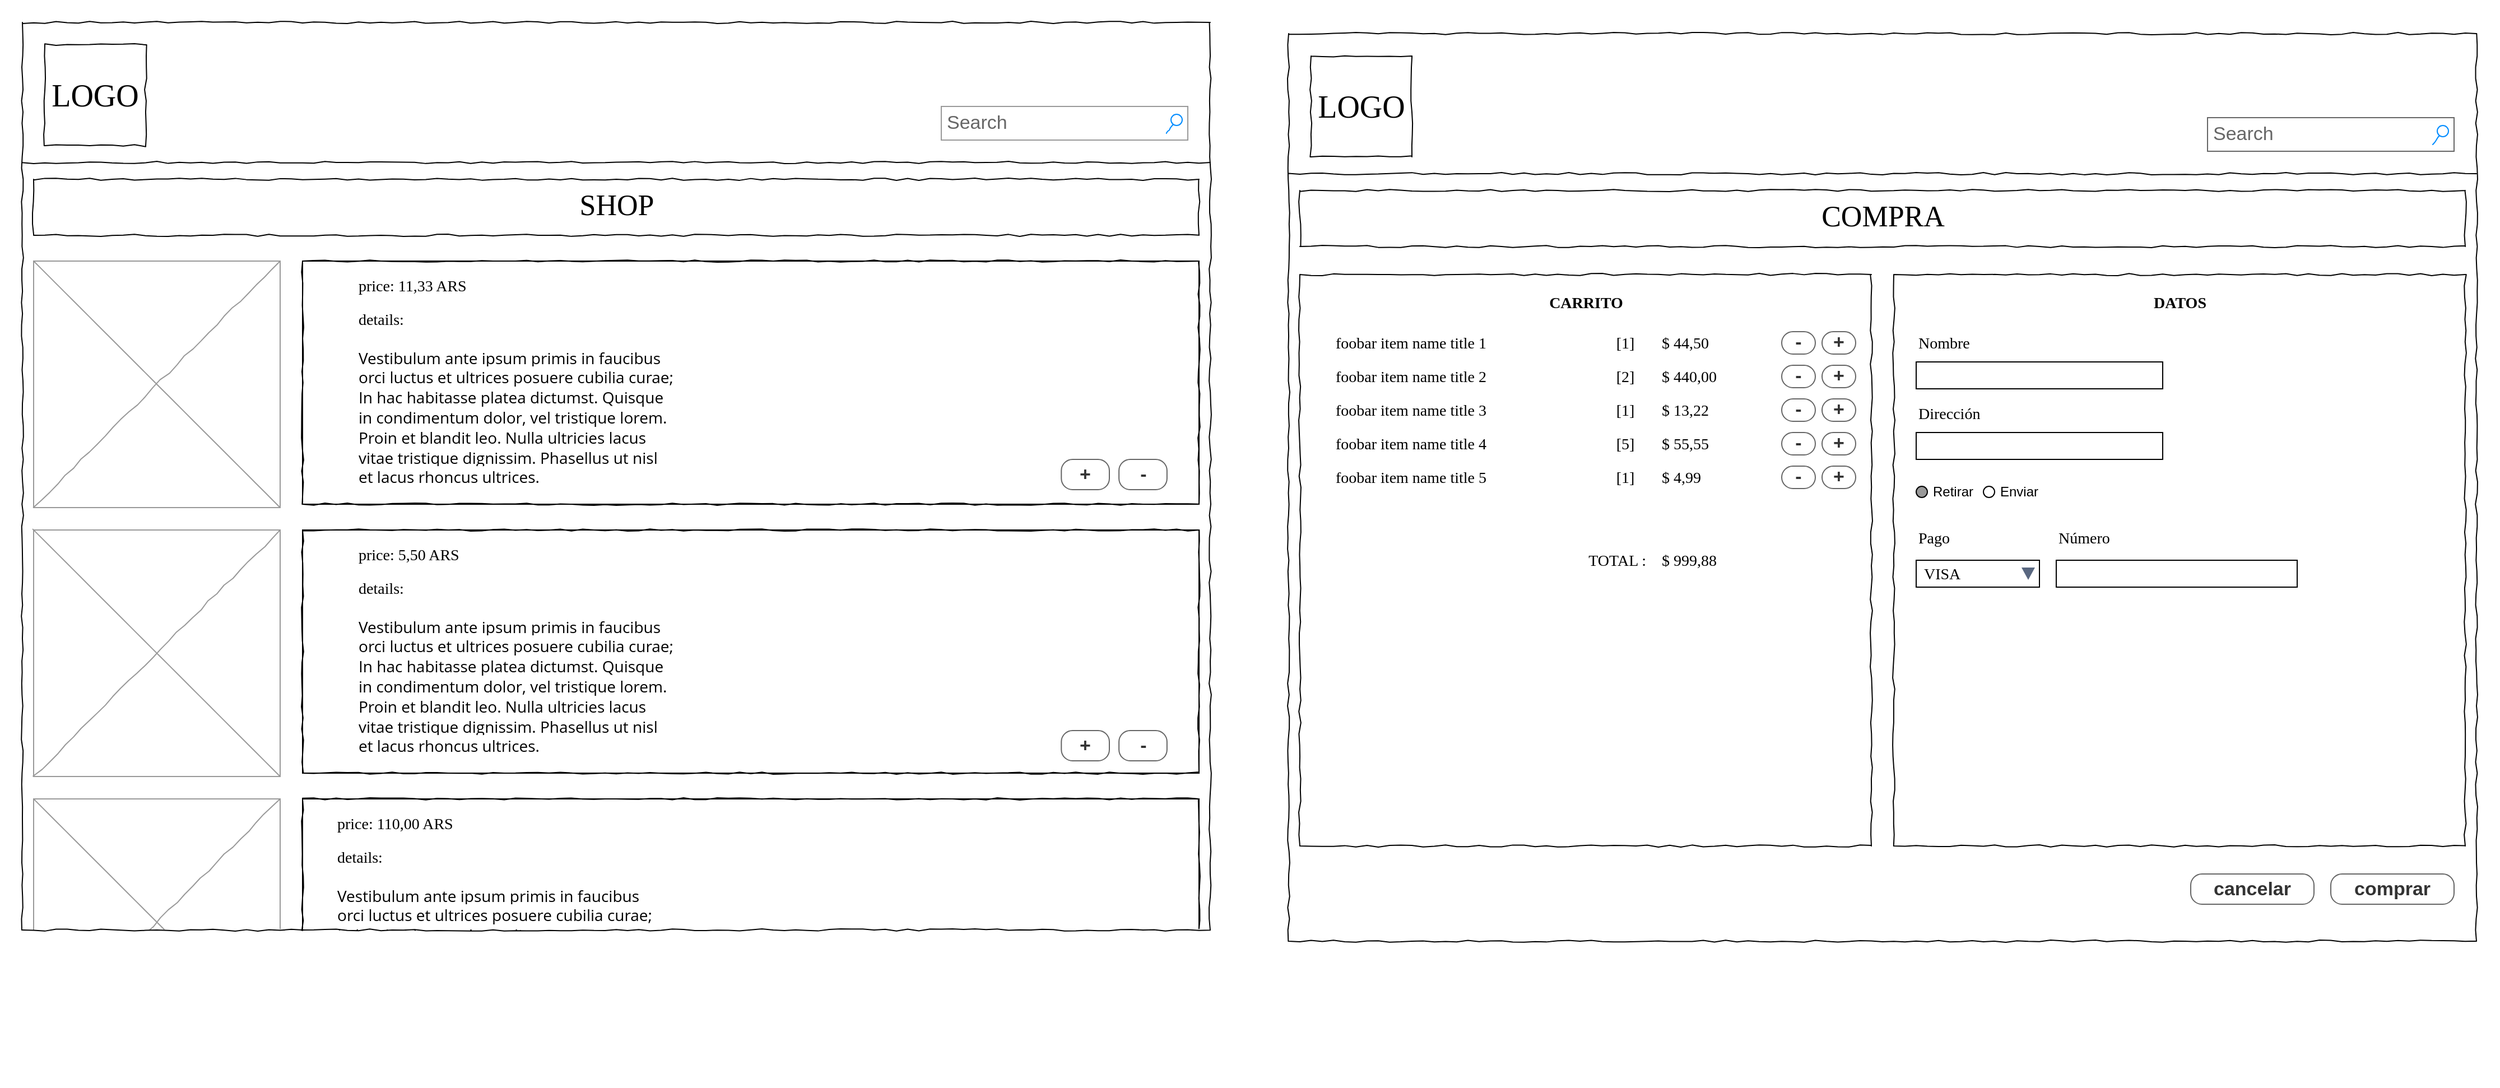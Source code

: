 <mxfile version="13.10.0" type="embed">
    <diagram name="Page-1" id="03018318-947c-dd8e-b7a3-06fadd420f32">
        <mxGraphModel dx="823" dy="1424" grid="1" gridSize="10" guides="1" tooltips="1" connect="1" arrows="1" fold="1" page="1" pageScale="1" pageWidth="1100" pageHeight="850" background="#ffffff" math="0" shadow="0">
            <root>
                <mxCell id="0"/>
                <mxCell id="1" parent="0"/>
                <mxCell id="sp7nal3SkYY4x4gw_N2M-1" value="" style="whiteSpace=wrap;html=1;rounded=0;shadow=0;labelBackgroundColor=none;strokeWidth=1;fontFamily=Verdana;fontSize=12;fontColor=#000000;align=center;comic=1;strokeColor=none;fillColor=#FFFFFF;" parent="1" vertex="1">
                    <mxGeometry x="1170" y="10" width="1100" height="830" as="geometry"/>
                </mxCell>
                <mxCell id="sp7nal3SkYY4x4gw_N2M-82" value="" style="whiteSpace=wrap;html=1;rounded=0;shadow=0;labelBackgroundColor=none;strokeWidth=1;fontFamily=Verdana;fontSize=12;fontColor=#000000;align=center;comic=1;strokeColor=none;fillColor=#FFFFFF;" parent="1" vertex="1">
                    <mxGeometry x="2300" y="20" width="1100" height="830" as="geometry"/>
                </mxCell>
                <mxCell id="sp7nal3SkYY4x4gw_N2M-123" value="" style="whiteSpace=wrap;html=1;rounded=0;shadow=0;labelBackgroundColor=none;strokeWidth=1;fontFamily=Verdana;fontSize=12;fontColor=#000000;align=center;comic=1;strokeColor=none;fillColor=#FFFFFF;" parent="1" vertex="1">
                    <mxGeometry x="2300" y="850" width="1100" height="130" as="geometry"/>
                </mxCell>
                <mxCell id="sp7nal3SkYY4x4gw_N2M-129" value="" style="whiteSpace=wrap;html=1;rounded=0;shadow=0;labelBackgroundColor=none;strokeColor=#000000;strokeWidth=1;fillColor=none;fontFamily=Verdana;fontSize=12;fontColor=#000000;align=center;comic=1;" parent="1" vertex="1">
                    <mxGeometry x="2320" y="40" width="1060" height="810" as="geometry"/>
                </mxCell>
                <mxCell id="sp7nal3SkYY4x4gw_N2M-2" value="LOGO" style="whiteSpace=wrap;html=1;rounded=0;shadow=0;labelBackgroundColor=none;strokeWidth=1;fontFamily=Verdana;fontSize=28;align=center;comic=1;fillColor=none;strokeColor=#000000;fontColor=#000000;" parent="1" vertex="1">
                    <mxGeometry x="1210" y="50" width="90" height="90" as="geometry"/>
                </mxCell>
                <mxCell id="sp7nal3SkYY4x4gw_N2M-133" value="" style="whiteSpace=wrap;html=1;rounded=0;shadow=0;labelBackgroundColor=none;strokeWidth=1;fillColor=none;fontFamily=Verdana;fontSize=12;align=center;comic=1;strokeColor=#000000;" parent="1" vertex="1">
                    <mxGeometry x="2860" y="255" width="510" height="510" as="geometry"/>
                </mxCell>
                <mxCell id="sp7nal3SkYY4x4gw_N2M-146" value="" style="group;strokeColor=#000000;container=0;" parent="1" vertex="1" connectable="0">
                    <mxGeometry x="2880" y="510" width="110" height="24" as="geometry"/>
                </mxCell>
                <mxCell id="sp7nal3SkYY4x4gw_N2M-132" value="" style="whiteSpace=wrap;html=1;rounded=0;shadow=0;labelBackgroundColor=none;strokeWidth=1;fillColor=none;fontFamily=Verdana;fontSize=12;align=center;comic=1;strokeColor=#000000;" parent="1" vertex="1">
                    <mxGeometry x="2330" y="255" width="510" height="510" as="geometry"/>
                </mxCell>
                <mxCell id="sp7nal3SkYY4x4gw_N2M-3" value="Search" style="strokeWidth=1;shadow=0;dashed=0;align=center;html=1;shape=mxgraph.mockup.forms.searchBox;strokeColor=#999999;mainText=;strokeColor2=#008cff;fontColor=#666666;fontSize=17;align=left;spacingLeft=3;rounded=0;labelBackgroundColor=none;comic=1;fillColor=none;" parent="1" vertex="1">
                    <mxGeometry x="2010" y="105" width="220" height="30" as="geometry"/>
                </mxCell>
                <mxCell id="sp7nal3SkYY4x4gw_N2M-5" value="" style="line;strokeWidth=1;html=1;rounded=0;shadow=0;labelBackgroundColor=none;fillColor=none;fontFamily=Verdana;fontSize=14;fontColor=#000000;align=center;comic=1;strokeColor=#000000;" parent="1" vertex="1">
                    <mxGeometry x="1190" y="150" width="1060" height="10" as="geometry"/>
                </mxCell>
                <mxCell id="sp7nal3SkYY4x4gw_N2M-6" value="" style="whiteSpace=wrap;html=1;rounded=0;shadow=0;labelBackgroundColor=none;strokeWidth=1;fillColor=none;fontFamily=Verdana;fontSize=12;align=center;comic=1;strokeColor=#000000;" parent="1" vertex="1">
                    <mxGeometry x="1200" y="170" width="1040" height="50" as="geometry"/>
                </mxCell>
                <mxCell id="sp7nal3SkYY4x4gw_N2M-7" value="SHOP" style="text;html=1;points=[];align=center;verticalAlign=middle;spacingTop=-4;fontSize=26;fontFamily=Verdana;fontStyle=0;fontColor=#000000;" parent="1" vertex="1">
                    <mxGeometry x="1590" y="170" width="260" height="50" as="geometry"/>
                </mxCell>
                <mxCell id="sp7nal3SkYY4x4gw_N2M-8" value="" style="verticalLabelPosition=bottom;shadow=0;dashed=0;align=center;html=1;verticalAlign=top;strokeWidth=1;shape=mxgraph.mockup.graphics.simpleIcon;strokeColor=#999999;rounded=0;labelBackgroundColor=none;fontFamily=Verdana;fontSize=14;fontColor=#000000;comic=1;fillColor=#FFFFFF;" parent="1" vertex="1">
                    <mxGeometry x="1200" y="243" width="220" height="220" as="geometry"/>
                </mxCell>
                <mxCell id="sp7nal3SkYY4x4gw_N2M-29" value="" style="group;strokeColor=#000000;" parent="1" vertex="1" connectable="0">
                    <mxGeometry x="1440" y="243" width="800" height="217" as="geometry"/>
                </mxCell>
                <mxCell id="sp7nal3SkYY4x4gw_N2M-30" value="" style="whiteSpace=wrap;html=1;rounded=0;shadow=0;labelBackgroundColor=none;strokeWidth=1;fillColor=none;fontFamily=Verdana;fontSize=12;align=center;comic=1;" parent="sp7nal3SkYY4x4gw_N2M-29" vertex="1">
                    <mxGeometry width="800" height="217" as="geometry"/>
                </mxCell>
                <mxCell id="sp7nal3SkYY4x4gw_N2M-31" value="price: 11,33 ARS" style="text;html=1;points=[];align=left;verticalAlign=top;spacingTop=-4;fontSize=14;fontFamily=Verdana;fontColor=#000000;" parent="sp7nal3SkYY4x4gw_N2M-29" vertex="1">
                    <mxGeometry x="48.485" y="12" width="703.03" height="20" as="geometry"/>
                </mxCell>
                <mxCell id="sp7nal3SkYY4x4gw_N2M-32" value="details:&lt;br&gt;&lt;br&gt;&lt;span style=&quot;font-family: &amp;quot;open sans&amp;quot; , &amp;quot;arial&amp;quot; , sans-serif ; text-align: justify ; background-color: rgb(255 , 255 , 255)&quot;&gt;Vestibulum ante ipsum primis in faucibus &lt;br&gt;orci luctus et ultrices posuere cubilia curae; &lt;br&gt;In hac habitasse platea dictumst. Quisque &lt;br&gt;in condimentum dolor, vel tristique lorem. &lt;br&gt;Proin et blandit leo. Nulla ultricies lacus &lt;br&gt;vitae tristique dignissim. Phasellus ut nisl &lt;br&gt;et lacus rhoncus ultrices.&amp;nbsp;&lt;/span&gt;" style="text;html=1;points=[];align=left;verticalAlign=top;spacingTop=-4;fontSize=14;fontFamily=Verdana;fontColor=#000000;" parent="sp7nal3SkYY4x4gw_N2M-29" vertex="1">
                    <mxGeometry x="48.486" y="42" width="614.286" height="155" as="geometry"/>
                </mxCell>
                <mxCell id="sp7nal3SkYY4x4gw_N2M-58" value="+" style="strokeWidth=1;shadow=0;dashed=0;align=center;html=1;shape=mxgraph.mockup.buttons.button;strokeColor=#666666;mainText=;buttonStyle=round;fontSize=17;fontStyle=1;whiteSpace=wrap;fillColor=#FFFFFF;fontColor=#333333;" parent="sp7nal3SkYY4x4gw_N2M-29" vertex="1">
                    <mxGeometry x="677.143" y="177" width="42.857" height="27" as="geometry"/>
                </mxCell>
                <mxCell id="sp7nal3SkYY4x4gw_N2M-70" value="-" style="strokeWidth=1;shadow=0;dashed=0;align=center;html=1;shape=mxgraph.mockup.buttons.button;strokeColor=#666666;mainText=;buttonStyle=round;fontSize=17;fontStyle=1;whiteSpace=wrap;fillColor=#FFFFFF;fontColor=#333333;" parent="sp7nal3SkYY4x4gw_N2M-29" vertex="1">
                    <mxGeometry x="728.571" y="177" width="42.857" height="27" as="geometry"/>
                </mxCell>
                <mxCell id="sp7nal3SkYY4x4gw_N2M-33" value="" style="verticalLabelPosition=bottom;shadow=0;dashed=0;align=center;html=1;verticalAlign=top;strokeWidth=1;shape=mxgraph.mockup.graphics.simpleIcon;strokeColor=#999999;rounded=0;labelBackgroundColor=none;fontFamily=Verdana;fontSize=14;fontColor=#000000;comic=1;fillColor=#FFFFFF;" parent="1" vertex="1">
                    <mxGeometry x="1200" y="483" width="220" height="220" as="geometry"/>
                </mxCell>
                <mxCell id="sp7nal3SkYY4x4gw_N2M-39" value="" style="group;strokeColor=#000000;" parent="1" vertex="1" connectable="0">
                    <mxGeometry x="1440" y="483" width="800" height="217" as="geometry"/>
                </mxCell>
                <mxCell id="sp7nal3SkYY4x4gw_N2M-40" value="" style="whiteSpace=wrap;html=1;rounded=0;shadow=0;labelBackgroundColor=none;strokeWidth=1;fillColor=none;fontFamily=Verdana;fontSize=12;align=center;comic=1;" parent="sp7nal3SkYY4x4gw_N2M-39" vertex="1">
                    <mxGeometry width="800" height="217" as="geometry"/>
                </mxCell>
                <mxCell id="sp7nal3SkYY4x4gw_N2M-41" value="price: 5,50 ARS" style="text;html=1;points=[];align=left;verticalAlign=top;spacingTop=-4;fontSize=14;fontFamily=Verdana;fontColor=#000000;" parent="sp7nal3SkYY4x4gw_N2M-39" vertex="1">
                    <mxGeometry x="48.485" y="12" width="703.03" height="20" as="geometry"/>
                </mxCell>
                <mxCell id="sp7nal3SkYY4x4gw_N2M-42" value="details:&lt;br&gt;&lt;br&gt;&lt;span style=&quot;font-family: &amp;quot;open sans&amp;quot; , &amp;quot;arial&amp;quot; , sans-serif ; text-align: justify ; background-color: rgb(255 , 255 , 255)&quot;&gt;Vestibulum ante ipsum primis in faucibus &lt;br&gt;orci luctus et ultrices posuere cubilia curae; &lt;br&gt;In hac habitasse platea dictumst. Quisque &lt;br&gt;in condimentum dolor, vel tristique lorem. &lt;br&gt;Proin et blandit leo. Nulla ultricies lacus &lt;br&gt;vitae tristique dignissim. Phasellus ut nisl &lt;br&gt;et lacus rhoncus ultrices.&amp;nbsp;&lt;/span&gt;" style="text;html=1;points=[];align=left;verticalAlign=top;spacingTop=-4;fontSize=14;fontFamily=Verdana;fontColor=#000000;" parent="sp7nal3SkYY4x4gw_N2M-39" vertex="1">
                    <mxGeometry x="48.485" y="42" width="614.286" height="155" as="geometry"/>
                </mxCell>
                <mxCell id="sp7nal3SkYY4x4gw_N2M-71" value="+" style="strokeWidth=1;shadow=0;dashed=0;align=center;html=1;shape=mxgraph.mockup.buttons.button;strokeColor=#666666;mainText=;buttonStyle=round;fontSize=17;fontStyle=1;whiteSpace=wrap;fillColor=#FFFFFF;fontColor=#333333;" parent="sp7nal3SkYY4x4gw_N2M-39" vertex="1">
                    <mxGeometry x="677.143" y="179" width="42.857" height="27" as="geometry"/>
                </mxCell>
                <mxCell id="sp7nal3SkYY4x4gw_N2M-72" value="-" style="strokeWidth=1;shadow=0;dashed=0;align=center;html=1;shape=mxgraph.mockup.buttons.button;strokeColor=#666666;mainText=;buttonStyle=round;fontSize=17;fontStyle=1;whiteSpace=wrap;fillColor=#FFFFFF;fontColor=#333333;" parent="sp7nal3SkYY4x4gw_N2M-39" vertex="1">
                    <mxGeometry x="728.571" y="179" width="42.857" height="27" as="geometry"/>
                </mxCell>
                <mxCell id="sp7nal3SkYY4x4gw_N2M-43" value="" style="verticalLabelPosition=bottom;shadow=0;dashed=0;align=center;html=1;verticalAlign=top;strokeWidth=1;shape=mxgraph.mockup.graphics.simpleIcon;strokeColor=#999999;rounded=0;labelBackgroundColor=none;fontFamily=Verdana;fontSize=14;fontColor=#000000;comic=1;fillColor=#FFFFFF;" parent="1" vertex="1">
                    <mxGeometry x="1200" y="723" width="220" height="220" as="geometry"/>
                </mxCell>
                <mxCell id="sp7nal3SkYY4x4gw_N2M-84" value="LOGO" style="whiteSpace=wrap;html=1;rounded=0;shadow=0;labelBackgroundColor=none;strokeWidth=1;fontFamily=Verdana;fontSize=28;align=center;comic=1;fillColor=none;strokeColor=#000000;fontColor=#000000;" parent="1" vertex="1">
                    <mxGeometry x="2340" y="60" width="90" height="90" as="geometry"/>
                </mxCell>
                <mxCell id="sp7nal3SkYY4x4gw_N2M-85" value="Search" style="strokeWidth=1;shadow=0;dashed=0;align=center;html=1;shape=mxgraph.mockup.forms.searchBox;mainText=;strokeColor2=#008cff;fontSize=17;align=left;spacingLeft=3;rounded=0;labelBackgroundColor=none;comic=1;fillColor=none;fontColor=#666666;strokeColor=#666666;" parent="1" vertex="1">
                    <mxGeometry x="3140" y="115" width="220" height="30" as="geometry"/>
                </mxCell>
                <mxCell id="sp7nal3SkYY4x4gw_N2M-86" value="" style="line;strokeWidth=1;html=1;rounded=0;shadow=0;labelBackgroundColor=none;fillColor=none;fontFamily=Verdana;fontSize=14;fontColor=#000000;align=center;comic=1;strokeColor=#000000;" parent="1" vertex="1">
                    <mxGeometry x="2320" y="160" width="1060" height="10" as="geometry"/>
                </mxCell>
                <mxCell id="sp7nal3SkYY4x4gw_N2M-87" value="" style="whiteSpace=wrap;html=1;rounded=0;shadow=0;labelBackgroundColor=none;strokeWidth=1;fillColor=none;fontFamily=Verdana;fontSize=12;align=center;comic=1;strokeColor=#000000;" parent="1" vertex="1">
                    <mxGeometry x="2330" y="180" width="1040" height="50" as="geometry"/>
                </mxCell>
                <mxCell id="sp7nal3SkYY4x4gw_N2M-88" value="COMPRA" style="text;html=1;points=[];align=center;verticalAlign=middle;spacingTop=-4;fontSize=26;fontFamily=Verdana;fontStyle=0;fontColor=#000000;" parent="1" vertex="1">
                    <mxGeometry x="2720" y="180" width="260" height="50" as="geometry"/>
                </mxCell>
                <mxCell id="sp7nal3SkYY4x4gw_N2M-90" value="CARRITO" style="text;html=1;points=[];align=center;verticalAlign=top;spacingTop=-4;fontSize=14;fontFamily=Verdana;fontStyle=1;fontColor=#000000;" parent="1" vertex="1">
                    <mxGeometry x="2330" y="270" width="510" height="20" as="geometry"/>
                </mxCell>
                <mxCell id="sp7nal3SkYY4x4gw_N2M-94" value="DATOS" style="text;html=1;points=[];align=center;verticalAlign=top;spacingTop=-4;fontSize=14;fontFamily=Verdana;fontStyle=1;fontColor=#000000;" parent="1" vertex="1">
                    <mxGeometry x="2860" y="270" width="510" height="20" as="geometry"/>
                </mxCell>
                <mxCell id="sp7nal3SkYY4x4gw_N2M-95" value="Nombre" style="text;html=1;points=[];align=left;verticalAlign=top;spacingTop=-4;fontSize=14;fontFamily=Verdana;fontColor=#000000;" parent="1" vertex="1">
                    <mxGeometry x="2880" y="306" width="220" height="20" as="geometry"/>
                </mxCell>
                <mxCell id="sp7nal3SkYY4x4gw_N2M-112" value="" style="verticalLabelPosition=bottom;verticalAlign=top;html=1;shape=mxgraph.basic.rect;fillColor2=none;strokeWidth=1;size=20;indent=5;fillColor=none;strokeColor=#000000;" parent="1" vertex="1">
                    <mxGeometry x="2880" y="333" width="220" height="24" as="geometry"/>
                </mxCell>
                <mxCell id="sp7nal3SkYY4x4gw_N2M-113" value="Dirección" style="text;html=1;points=[];align=left;verticalAlign=top;spacingTop=-4;fontSize=14;fontFamily=Verdana;fontColor=#000000;" parent="1" vertex="1">
                    <mxGeometry x="2880" y="369" width="220" height="20" as="geometry"/>
                </mxCell>
                <mxCell id="sp7nal3SkYY4x4gw_N2M-114" value="" style="verticalLabelPosition=bottom;verticalAlign=top;html=1;shape=mxgraph.basic.rect;fillColor2=none;strokeWidth=1;size=20;indent=5;fillColor=none;strokeColor=#000000;" parent="1" vertex="1">
                    <mxGeometry x="2880" y="396" width="220" height="24" as="geometry"/>
                </mxCell>
                <mxCell id="sp7nal3SkYY4x4gw_N2M-115" value="Pago" style="text;html=1;points=[];align=left;verticalAlign=top;spacingTop=-4;fontSize=14;fontFamily=Verdana;fontColor=#000000;" parent="1" vertex="1">
                    <mxGeometry x="2880" y="480" width="110" height="20" as="geometry"/>
                </mxCell>
                <mxCell id="sp7nal3SkYY4x4gw_N2M-116" value="" style="verticalLabelPosition=bottom;verticalAlign=top;html=1;shape=mxgraph.basic.rect;fillColor2=none;strokeWidth=1;size=20;indent=5;fillColor=none;strokeColor=#000000;" parent="1" vertex="1">
                    <mxGeometry x="3005" y="510" width="215" height="24" as="geometry"/>
                </mxCell>
                <mxCell id="sp7nal3SkYY4x4gw_N2M-117" value="$ 999,88" style="text;html=1;points=[];align=left;verticalAlign=top;spacingTop=-4;fontSize=14;fontFamily=Verdana;fontColor=#000000;" parent="1" vertex="1">
                    <mxGeometry x="2651.43" y="500" width="70" height="20" as="geometry"/>
                </mxCell>
                <mxCell id="sp7nal3SkYY4x4gw_N2M-118" value="comprar" style="strokeWidth=1;shadow=0;dashed=0;align=center;html=1;shape=mxgraph.mockup.buttons.button;strokeColor=#666666;mainText=;buttonStyle=round;fontSize=17;fontStyle=1;whiteSpace=wrap;fillColor=#FFFFFF;fontColor=#333333;" parent="1" vertex="1">
                    <mxGeometry x="3250" y="790" width="110" height="27" as="geometry"/>
                </mxCell>
                <mxCell id="sp7nal3SkYY4x4gw_N2M-127" value="Enviar" style="html=1;shadow=0;dashed=0;shape=mxgraph.bootstrap.radioButton2;labelPosition=right;verticalLabelPosition=middle;align=left;verticalAlign=middle;gradientColor=#DEDEDE;checked=0;spacing=5;checkedFill=#0085FC;checkedStroke=#ffffff;fillColor=none;fontColor=#000000;" parent="1" vertex="1">
                    <mxGeometry x="2940" y="444" width="10" height="10" as="geometry"/>
                </mxCell>
                <mxCell id="sp7nal3SkYY4x4gw_N2M-128" value="Retirar" style="html=1;shadow=0;dashed=0;shape=mxgraph.bootstrap.radioButton2;labelPosition=right;verticalLabelPosition=middle;align=left;verticalAlign=middle;checked=0;spacing=5;checkedFill=#0085FC;checkedStroke=#ffffff;fillColor=#999999;fontColor=#000000;" parent="1" vertex="1">
                    <mxGeometry x="2880" y="444" width="10" height="10" as="geometry"/>
                </mxCell>
                <mxCell id="sp7nal3SkYY4x4gw_N2M-131" value="" style="group;strokeColor=#000000;" parent="1" vertex="1" connectable="0">
                    <mxGeometry x="1440" y="723" width="800" height="217" as="geometry"/>
                </mxCell>
                <mxCell id="sp7nal3SkYY4x4gw_N2M-50" value="" style="whiteSpace=wrap;html=1;rounded=0;shadow=0;labelBackgroundColor=none;strokeWidth=1;fillColor=none;fontFamily=Verdana;fontSize=12;align=center;comic=1;" parent="sp7nal3SkYY4x4gw_N2M-131" vertex="1">
                    <mxGeometry width="800" height="217" as="geometry"/>
                </mxCell>
                <mxCell id="sp7nal3SkYY4x4gw_N2M-51" value="price: 110,00 ARS" style="text;html=1;points=[];align=left;verticalAlign=top;spacingTop=-4;fontSize=14;fontFamily=Verdana;fontColor=#000000;" parent="sp7nal3SkYY4x4gw_N2M-131" vertex="1">
                    <mxGeometry x="28.571" y="12" width="414.286" height="20" as="geometry"/>
                </mxCell>
                <mxCell id="sp7nal3SkYY4x4gw_N2M-52" value="details:&lt;br&gt;&lt;br&gt;&lt;span style=&quot;font-family: &amp;quot;open sans&amp;quot; , &amp;quot;arial&amp;quot; , sans-serif ; text-align: justify ; background-color: rgb(255 , 255 , 255)&quot;&gt;Vestibulum ante ipsum primis in faucibus &lt;br&gt;orci luctus et ultrices posuere cubilia curae; &lt;br&gt;In hac habitasse platea dictumst. Quisque &lt;br&gt;in condimentum dolor, vel tristique lorem. &lt;br&gt;Proin et blandit leo. Nulla ultricies lacus &lt;br&gt;vitae tristique dignissim. Phasellus ut nisl &lt;br&gt;et lacus rhoncus ultrices.&amp;nbsp;&lt;/span&gt;" style="text;html=1;points=[];align=left;verticalAlign=top;spacingTop=-4;fontSize=14;fontFamily=Verdana;fontColor=#000000;" parent="sp7nal3SkYY4x4gw_N2M-131" vertex="1">
                    <mxGeometry x="28.571" y="42" width="614.286" height="155" as="geometry"/>
                </mxCell>
                <mxCell id="sp7nal3SkYY4x4gw_N2M-134" value="cancelar" style="strokeWidth=1;shadow=0;dashed=0;align=center;html=1;shape=mxgraph.mockup.buttons.button;strokeColor=#666666;mainText=;buttonStyle=round;fontSize=17;fontStyle=1;whiteSpace=wrap;fillColor=#FFFFFF;fontColor=#333333;" parent="1" vertex="1">
                    <mxGeometry x="3125" y="790" width="110" height="27" as="geometry"/>
                </mxCell>
                <mxCell id="sp7nal3SkYY4x4gw_N2M-126" value="" style="shape=triangle;direction=south;fillColor=#596780;strokeColor=none;html=1" parent="1" vertex="1">
                    <mxGeometry x="2974" y="516.5" width="12" height="11" as="geometry">
                        <mxPoint x="-217" y="71.5" as="offset"/>
                    </mxGeometry>
                </mxCell>
                <mxCell id="sp7nal3SkYY4x4gw_N2M-147" value="Número" style="text;html=1;points=[];align=left;verticalAlign=top;spacingTop=-4;fontSize=14;fontFamily=Verdana;fontColor=#000000;" parent="1" vertex="1">
                    <mxGeometry x="3005" y="480" width="110" height="20" as="geometry"/>
                </mxCell>
                <mxCell id="sp7nal3SkYY4x4gw_N2M-178" value="TOTAL :" style="text;html=1;points=[];align=right;verticalAlign=top;spacingTop=-4;fontSize=14;fontFamily=Verdana;fontColor=#000000;" parent="1" vertex="1">
                    <mxGeometry x="2570" y="500" width="70" height="20" as="geometry"/>
                </mxCell>
                <mxCell id="sp7nal3SkYY4x4gw_N2M-173" value="[1]" style="text;html=1;points=[];align=center;verticalAlign=top;spacingTop=-4;fontSize=14;fontFamily=Verdana;fontColor=#000000;" parent="1" vertex="1">
                    <mxGeometry x="2600" y="426" width="40" height="20" as="geometry"/>
                </mxCell>
                <mxCell id="sp7nal3SkYY4x4gw_N2M-174" value="foobar item name title 5" style="text;html=1;points=[];align=left;verticalAlign=top;spacingTop=-4;fontSize=14;fontFamily=Verdana;fontColor=#000000;" parent="1" vertex="1">
                    <mxGeometry x="2360" y="426" width="220" height="20" as="geometry"/>
                </mxCell>
                <mxCell id="sp7nal3SkYY4x4gw_N2M-175" value="$ 4,99" style="text;html=1;points=[];align=left;verticalAlign=top;spacingTop=-4;fontSize=14;fontFamily=Verdana;fontColor=#000000;" parent="1" vertex="1">
                    <mxGeometry x="2651.43" y="426" width="90" height="20" as="geometry"/>
                </mxCell>
                <mxCell id="sp7nal3SkYY4x4gw_N2M-176" value="+" style="strokeWidth=1;shadow=0;dashed=0;align=center;html=1;shape=mxgraph.mockup.buttons.button;strokeColor=#666666;mainText=;buttonStyle=round;fontSize=17;fontStyle=1;whiteSpace=wrap;fillColor=#FFFFFF;fontColor=#333333;" parent="1" vertex="1">
                    <mxGeometry x="2796" y="426" width="30" height="20" as="geometry"/>
                </mxCell>
                <mxCell id="sp7nal3SkYY4x4gw_N2M-177" value="-" style="strokeWidth=1;shadow=0;dashed=0;align=center;html=1;shape=mxgraph.mockup.buttons.button;strokeColor=#666666;mainText=;buttonStyle=round;fontSize=17;fontStyle=1;whiteSpace=wrap;fillColor=#FFFFFF;fontColor=#333333;" parent="1" vertex="1">
                    <mxGeometry x="2760.001" y="426" width="30" height="20" as="geometry"/>
                </mxCell>
                <mxCell id="sp7nal3SkYY4x4gw_N2M-53" value="" style="whiteSpace=wrap;html=1;rounded=0;shadow=0;labelBackgroundColor=none;strokeWidth=1;fontFamily=Verdana;fontSize=12;fontColor=#000000;align=center;comic=1;strokeColor=none;fillColor=#FFFFFF;" parent="1" vertex="1">
                    <mxGeometry x="1170" y="840" width="1100" height="130" as="geometry"/>
                </mxCell>
                <mxCell id="sp7nal3SkYY4x4gw_N2M-166" value="[5]" style="text;html=1;points=[];align=center;verticalAlign=top;spacingTop=-4;fontSize=14;fontFamily=Verdana;fontColor=#000000;" parent="1" vertex="1">
                    <mxGeometry x="2600" y="396" width="40" height="20" as="geometry"/>
                </mxCell>
                <mxCell id="sp7nal3SkYY4x4gw_N2M-167" value="foobar item name title 4" style="text;html=1;points=[];align=left;verticalAlign=top;spacingTop=-4;fontSize=14;fontFamily=Verdana;fontColor=#000000;" parent="1" vertex="1">
                    <mxGeometry x="2360" y="396" width="220" height="20" as="geometry"/>
                </mxCell>
                <mxCell id="sp7nal3SkYY4x4gw_N2M-168" value="$ 55,55" style="text;html=1;points=[];align=left;verticalAlign=top;spacingTop=-4;fontSize=14;fontFamily=Verdana;fontColor=#000000;" parent="1" vertex="1">
                    <mxGeometry x="2651.43" y="396" width="90" height="20" as="geometry"/>
                </mxCell>
                <mxCell id="sp7nal3SkYY4x4gw_N2M-169" value="+" style="strokeWidth=1;shadow=0;dashed=0;align=center;html=1;shape=mxgraph.mockup.buttons.button;strokeColor=#666666;mainText=;buttonStyle=round;fontSize=17;fontStyle=1;whiteSpace=wrap;fillColor=#FFFFFF;fontColor=#333333;" parent="1" vertex="1">
                    <mxGeometry x="2796" y="396" width="30" height="20" as="geometry"/>
                </mxCell>
                <mxCell id="sp7nal3SkYY4x4gw_N2M-170" value="-" style="strokeWidth=1;shadow=0;dashed=0;align=center;html=1;shape=mxgraph.mockup.buttons.button;strokeColor=#666666;mainText=;buttonStyle=round;fontSize=17;fontStyle=1;whiteSpace=wrap;fillColor=#FFFFFF;fontColor=#333333;" parent="1" vertex="1">
                    <mxGeometry x="2760.001" y="396" width="30" height="20" as="geometry"/>
                </mxCell>
                <mxCell id="sp7nal3SkYY4x4gw_N2M-160" value="[1]" style="text;html=1;points=[];align=center;verticalAlign=top;spacingTop=-4;fontSize=14;fontFamily=Verdana;fontColor=#000000;" parent="1" vertex="1">
                    <mxGeometry x="2600" y="366" width="40" height="20" as="geometry"/>
                </mxCell>
                <mxCell id="sp7nal3SkYY4x4gw_N2M-161" value="foobar item name title 3" style="text;html=1;points=[];align=left;verticalAlign=top;spacingTop=-4;fontSize=14;fontFamily=Verdana;fontColor=#000000;" parent="1" vertex="1">
                    <mxGeometry x="2360" y="366" width="220" height="20" as="geometry"/>
                </mxCell>
                <mxCell id="sp7nal3SkYY4x4gw_N2M-162" value="$ 13,22" style="text;html=1;points=[];align=left;verticalAlign=top;spacingTop=-4;fontSize=14;fontFamily=Verdana;fontColor=#000000;" parent="1" vertex="1">
                    <mxGeometry x="2651.43" y="366" width="90" height="20" as="geometry"/>
                </mxCell>
                <mxCell id="sp7nal3SkYY4x4gw_N2M-163" value="+" style="strokeWidth=1;shadow=0;dashed=0;align=center;html=1;shape=mxgraph.mockup.buttons.button;strokeColor=#666666;mainText=;buttonStyle=round;fontSize=17;fontStyle=1;whiteSpace=wrap;fillColor=#FFFFFF;fontColor=#333333;" parent="1" vertex="1">
                    <mxGeometry x="2796" y="366" width="30" height="20" as="geometry"/>
                </mxCell>
                <mxCell id="sp7nal3SkYY4x4gw_N2M-164" value="-" style="strokeWidth=1;shadow=0;dashed=0;align=center;html=1;shape=mxgraph.mockup.buttons.button;strokeColor=#666666;mainText=;buttonStyle=round;fontSize=17;fontStyle=1;whiteSpace=wrap;fillColor=#FFFFFF;fontColor=#333333;" parent="1" vertex="1">
                    <mxGeometry x="2760.001" y="366" width="30" height="20" as="geometry"/>
                </mxCell>
                <mxCell id="sp7nal3SkYY4x4gw_N2M-154" value="[2]" style="text;html=1;points=[];align=center;verticalAlign=top;spacingTop=-4;fontSize=14;fontFamily=Verdana;fontColor=#000000;" parent="1" vertex="1">
                    <mxGeometry x="2600" y="336" width="40" height="20" as="geometry"/>
                </mxCell>
                <mxCell id="sp7nal3SkYY4x4gw_N2M-155" value="foobar item name title 2" style="text;html=1;points=[];align=left;verticalAlign=top;spacingTop=-4;fontSize=14;fontFamily=Verdana;fontColor=#000000;" parent="1" vertex="1">
                    <mxGeometry x="2360" y="336" width="220" height="20" as="geometry"/>
                </mxCell>
                <mxCell id="sp7nal3SkYY4x4gw_N2M-156" value="$ 440,00" style="text;html=1;points=[];align=left;verticalAlign=top;spacingTop=-4;fontSize=14;fontFamily=Verdana;fontColor=#000000;" parent="1" vertex="1">
                    <mxGeometry x="2651.43" y="336" width="90" height="20" as="geometry"/>
                </mxCell>
                <mxCell id="sp7nal3SkYY4x4gw_N2M-157" value="+" style="strokeWidth=1;shadow=0;dashed=0;align=center;html=1;shape=mxgraph.mockup.buttons.button;strokeColor=#666666;mainText=;buttonStyle=round;fontSize=17;fontStyle=1;whiteSpace=wrap;fillColor=#FFFFFF;fontColor=#333333;" parent="1" vertex="1">
                    <mxGeometry x="2796" y="336" width="30" height="20" as="geometry"/>
                </mxCell>
                <mxCell id="sp7nal3SkYY4x4gw_N2M-158" value="-" style="strokeWidth=1;shadow=0;dashed=0;align=center;html=1;shape=mxgraph.mockup.buttons.button;strokeColor=#666666;mainText=;buttonStyle=round;fontSize=17;fontStyle=1;whiteSpace=wrap;fillColor=#FFFFFF;fontColor=#333333;" parent="1" vertex="1">
                    <mxGeometry x="2760.001" y="336" width="30" height="20" as="geometry"/>
                </mxCell>
                <mxCell id="sp7nal3SkYY4x4gw_N2M-91" value="[1]" style="text;html=1;points=[];align=center;verticalAlign=top;spacingTop=-4;fontSize=14;fontFamily=Verdana;fontColor=#000000;" parent="1" vertex="1">
                    <mxGeometry x="2600" y="306" width="40" height="20" as="geometry"/>
                </mxCell>
                <mxCell id="sp7nal3SkYY4x4gw_N2M-148" value="foobar item name title 1" style="text;html=1;points=[];align=left;verticalAlign=top;spacingTop=-4;fontSize=14;fontFamily=Verdana;fontColor=#000000;" parent="1" vertex="1">
                    <mxGeometry x="2360" y="306" width="220" height="20" as="geometry"/>
                </mxCell>
                <mxCell id="sp7nal3SkYY4x4gw_N2M-149" value="$ 44,50" style="text;html=1;points=[];align=left;verticalAlign=top;spacingTop=-4;fontSize=14;fontFamily=Verdana;fontColor=#000000;" parent="1" vertex="1">
                    <mxGeometry x="2651.43" y="306" width="90" height="20" as="geometry"/>
                </mxCell>
                <mxCell id="sp7nal3SkYY4x4gw_N2M-150" value="+" style="strokeWidth=1;shadow=0;dashed=0;align=center;html=1;shape=mxgraph.mockup.buttons.button;strokeColor=#666666;mainText=;buttonStyle=round;fontSize=17;fontStyle=1;whiteSpace=wrap;fillColor=#FFFFFF;fontColor=#333333;" parent="1" vertex="1">
                    <mxGeometry x="2796" y="306" width="30" height="20" as="geometry"/>
                </mxCell>
                <mxCell id="sp7nal3SkYY4x4gw_N2M-151" value="-" style="strokeWidth=1;shadow=0;dashed=0;align=center;html=1;shape=mxgraph.mockup.buttons.button;strokeColor=#666666;mainText=;buttonStyle=round;fontSize=17;fontStyle=1;whiteSpace=wrap;fillColor=#FFFFFF;fontColor=#333333;" parent="1" vertex="1">
                    <mxGeometry x="2760.001" y="306" width="30" height="20" as="geometry"/>
                </mxCell>
                <mxCell id="sp7nal3SkYY4x4gw_N2M-124" value="" style="verticalLabelPosition=bottom;verticalAlign=top;html=1;shape=mxgraph.basic.rect;fillColor2=none;strokeWidth=1;size=20;indent=5;fillColor=none;" parent="1" vertex="1">
                    <mxGeometry x="2880" y="510" width="110" height="24" as="geometry"/>
                </mxCell>
                <mxCell id="sp7nal3SkYY4x4gw_N2M-125" value="VISA" style="text;html=1;points=[];align=left;verticalAlign=top;spacingTop=-4;fontSize=14;fontFamily=Verdana;fontColor=#000000;" parent="1" vertex="1">
                    <mxGeometry x="2884.654" y="512" width="84.615" height="20" as="geometry"/>
                </mxCell>
                <mxCell id="sp7nal3SkYY4x4gw_N2M-56" value="" style="whiteSpace=wrap;html=1;rounded=0;shadow=0;labelBackgroundColor=none;strokeColor=#000000;strokeWidth=1;fillColor=none;fontFamily=Verdana;fontSize=12;fontColor=#000000;align=center;comic=1;" parent="1" vertex="1">
                    <mxGeometry x="1190" y="30" width="1060" height="810" as="geometry"/>
                </mxCell>
            </root>
        </mxGraphModel>
    </diagram>
</mxfile>